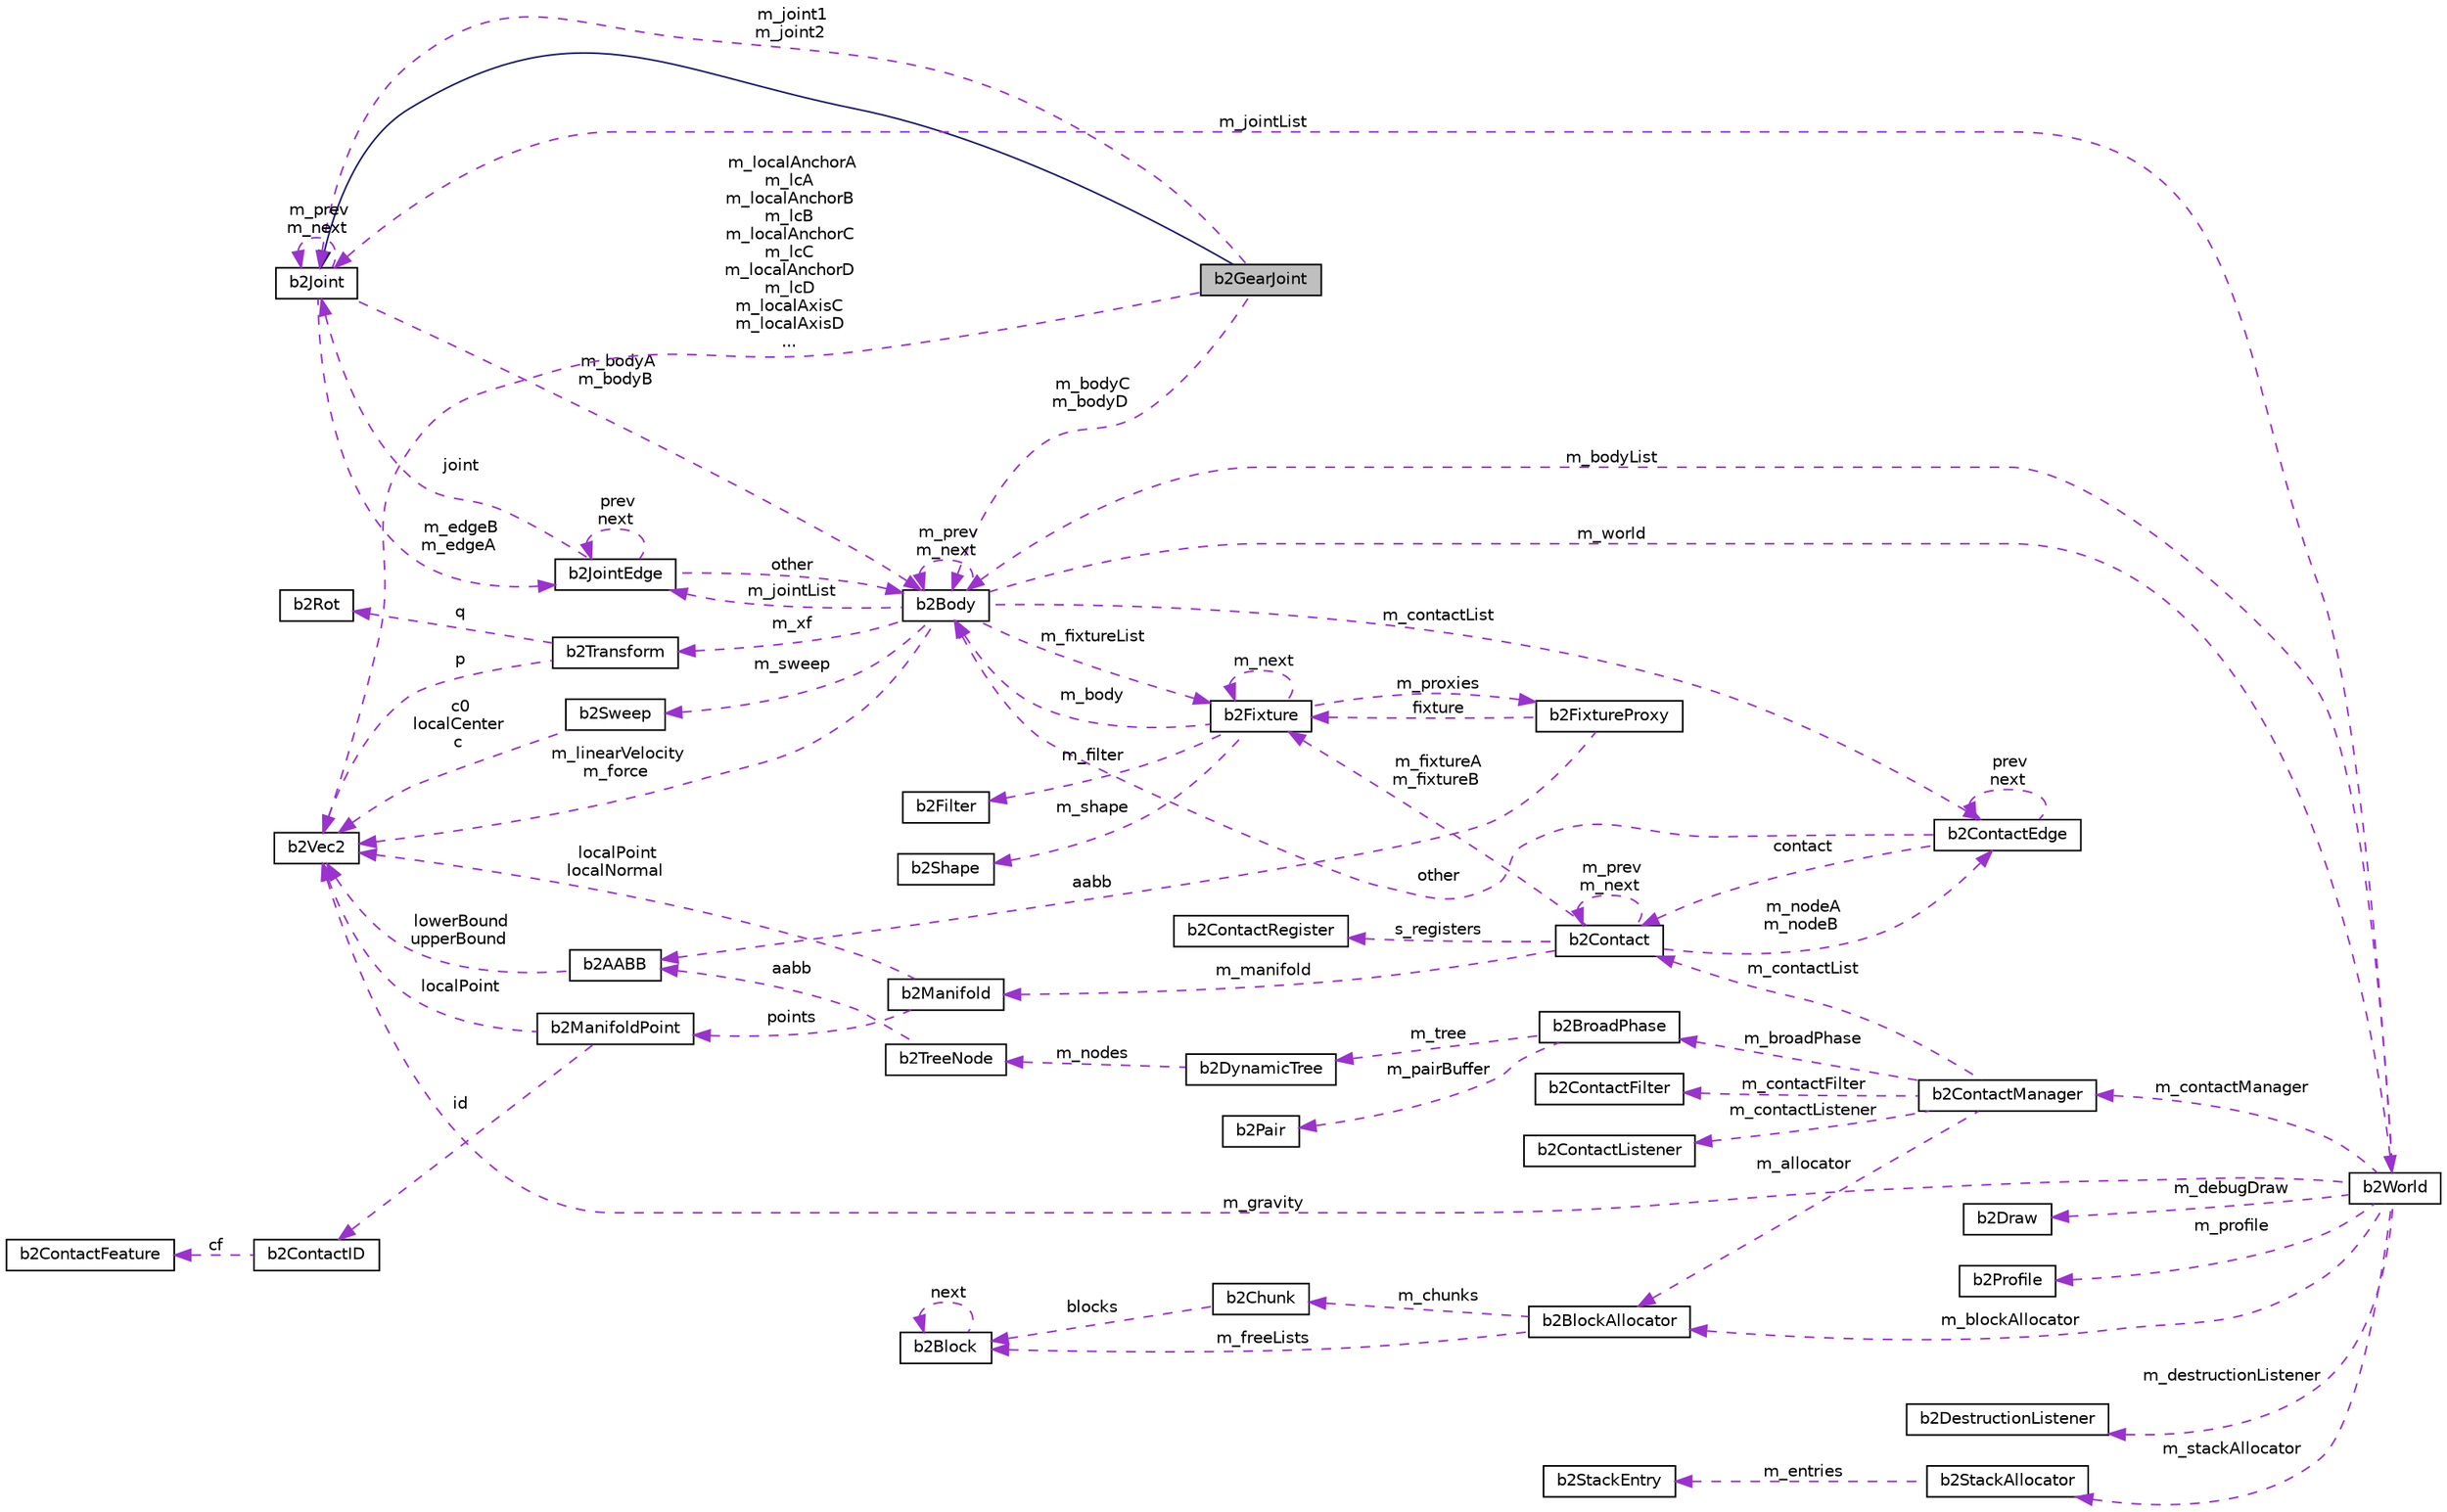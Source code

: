 digraph "b2GearJoint"
{
  edge [fontname="Helvetica",fontsize="10",labelfontname="Helvetica",labelfontsize="10"];
  node [fontname="Helvetica",fontsize="10",shape=record];
  rankdir="LR";
  Node2 [label="b2GearJoint",height=0.2,width=0.4,color="black", fillcolor="grey75", style="filled", fontcolor="black"];
  Node3 -> Node2 [dir="back",color="midnightblue",fontsize="10",style="solid",fontname="Helvetica"];
  Node3 [label="b2Joint",height=0.2,width=0.4,color="black", fillcolor="white", style="filled",URL="$classb2Joint.html"];
  Node4 -> Node3 [dir="back",color="darkorchid3",fontsize="10",style="dashed",label=" m_bodyA\nm_bodyB" ,fontname="Helvetica"];
  Node4 [label="b2Body",height=0.2,width=0.4,color="black", fillcolor="white", style="filled",URL="$classb2Body.html",tooltip="A rigid body. These are created via b2World::CreateBody. "];
  Node4 -> Node4 [dir="back",color="darkorchid3",fontsize="10",style="dashed",label=" m_prev\nm_next" ,fontname="Helvetica"];
  Node5 -> Node4 [dir="back",color="darkorchid3",fontsize="10",style="dashed",label=" m_jointList" ,fontname="Helvetica"];
  Node5 [label="b2JointEdge",height=0.2,width=0.4,color="black", fillcolor="white", style="filled",URL="$structb2JointEdge.html"];
  Node4 -> Node5 [dir="back",color="darkorchid3",fontsize="10",style="dashed",label=" other" ,fontname="Helvetica"];
  Node5 -> Node5 [dir="back",color="darkorchid3",fontsize="10",style="dashed",label=" prev\nnext" ,fontname="Helvetica"];
  Node3 -> Node5 [dir="back",color="darkorchid3",fontsize="10",style="dashed",label=" joint" ,fontname="Helvetica"];
  Node6 -> Node4 [dir="back",color="darkorchid3",fontsize="10",style="dashed",label=" m_linearVelocity\nm_force" ,fontname="Helvetica"];
  Node6 [label="b2Vec2",height=0.2,width=0.4,color="black", fillcolor="white", style="filled",URL="$structb2Vec2.html",tooltip="A 2D column vector. "];
  Node7 -> Node4 [dir="back",color="darkorchid3",fontsize="10",style="dashed",label=" m_sweep" ,fontname="Helvetica"];
  Node7 [label="b2Sweep",height=0.2,width=0.4,color="black", fillcolor="white", style="filled",URL="$structb2Sweep.html"];
  Node6 -> Node7 [dir="back",color="darkorchid3",fontsize="10",style="dashed",label=" c0\nlocalCenter\nc" ,fontname="Helvetica"];
  Node8 -> Node4 [dir="back",color="darkorchid3",fontsize="10",style="dashed",label=" m_xf" ,fontname="Helvetica"];
  Node8 [label="b2Transform",height=0.2,width=0.4,color="black", fillcolor="white", style="filled",URL="$structb2Transform.html"];
  Node6 -> Node8 [dir="back",color="darkorchid3",fontsize="10",style="dashed",label=" p" ,fontname="Helvetica"];
  Node9 -> Node8 [dir="back",color="darkorchid3",fontsize="10",style="dashed",label=" q" ,fontname="Helvetica"];
  Node9 [label="b2Rot",height=0.2,width=0.4,color="black", fillcolor="white", style="filled",URL="$structb2Rot.html",tooltip="Rotation. "];
  Node10 -> Node4 [dir="back",color="darkorchid3",fontsize="10",style="dashed",label=" m_contactList" ,fontname="Helvetica"];
  Node10 [label="b2ContactEdge",height=0.2,width=0.4,color="black", fillcolor="white", style="filled",URL="$structb2ContactEdge.html"];
  Node4 -> Node10 [dir="back",color="darkorchid3",fontsize="10",style="dashed",label=" other" ,fontname="Helvetica"];
  Node11 -> Node10 [dir="back",color="darkorchid3",fontsize="10",style="dashed",label=" contact" ,fontname="Helvetica"];
  Node11 [label="b2Contact",height=0.2,width=0.4,color="black", fillcolor="white", style="filled",URL="$classb2Contact.html"];
  Node12 -> Node11 [dir="back",color="darkorchid3",fontsize="10",style="dashed",label=" s_registers" ,fontname="Helvetica"];
  Node12 [label="b2ContactRegister",height=0.2,width=0.4,color="black", fillcolor="white", style="filled",URL="$structb2ContactRegister.html"];
  Node11 -> Node11 [dir="back",color="darkorchid3",fontsize="10",style="dashed",label=" m_prev\nm_next" ,fontname="Helvetica"];
  Node13 -> Node11 [dir="back",color="darkorchid3",fontsize="10",style="dashed",label=" m_manifold" ,fontname="Helvetica"];
  Node13 [label="b2Manifold",height=0.2,width=0.4,color="black", fillcolor="white", style="filled",URL="$structb2Manifold.html"];
  Node6 -> Node13 [dir="back",color="darkorchid3",fontsize="10",style="dashed",label=" localPoint\nlocalNormal" ,fontname="Helvetica"];
  Node14 -> Node13 [dir="back",color="darkorchid3",fontsize="10",style="dashed",label=" points" ,fontname="Helvetica"];
  Node14 [label="b2ManifoldPoint",height=0.2,width=0.4,color="black", fillcolor="white", style="filled",URL="$structb2ManifoldPoint.html"];
  Node6 -> Node14 [dir="back",color="darkorchid3",fontsize="10",style="dashed",label=" localPoint" ,fontname="Helvetica"];
  Node15 -> Node14 [dir="back",color="darkorchid3",fontsize="10",style="dashed",label=" id" ,fontname="Helvetica"];
  Node15 [label="b2ContactID",height=0.2,width=0.4,color="black", fillcolor="white", style="filled",URL="$unionb2ContactID.html",tooltip="Contact ids to facilitate warm starting. "];
  Node16 -> Node15 [dir="back",color="darkorchid3",fontsize="10",style="dashed",label=" cf" ,fontname="Helvetica"];
  Node16 [label="b2ContactFeature",height=0.2,width=0.4,color="black", fillcolor="white", style="filled",URL="$structb2ContactFeature.html"];
  Node17 -> Node11 [dir="back",color="darkorchid3",fontsize="10",style="dashed",label=" m_fixtureA\nm_fixtureB" ,fontname="Helvetica"];
  Node17 [label="b2Fixture",height=0.2,width=0.4,color="black", fillcolor="white", style="filled",URL="$classb2Fixture.html"];
  Node4 -> Node17 [dir="back",color="darkorchid3",fontsize="10",style="dashed",label=" m_body" ,fontname="Helvetica"];
  Node18 -> Node17 [dir="back",color="darkorchid3",fontsize="10",style="dashed",label=" m_proxies" ,fontname="Helvetica"];
  Node18 [label="b2FixtureProxy",height=0.2,width=0.4,color="black", fillcolor="white", style="filled",URL="$structb2FixtureProxy.html",tooltip="This proxy is used internally to connect fixtures to the broad-phase. "];
  Node19 -> Node18 [dir="back",color="darkorchid3",fontsize="10",style="dashed",label=" aabb" ,fontname="Helvetica"];
  Node19 [label="b2AABB",height=0.2,width=0.4,color="black", fillcolor="white", style="filled",URL="$structb2AABB.html",tooltip="An axis aligned bounding box. "];
  Node6 -> Node19 [dir="back",color="darkorchid3",fontsize="10",style="dashed",label=" lowerBound\nupperBound" ,fontname="Helvetica"];
  Node17 -> Node18 [dir="back",color="darkorchid3",fontsize="10",style="dashed",label=" fixture" ,fontname="Helvetica"];
  Node20 -> Node17 [dir="back",color="darkorchid3",fontsize="10",style="dashed",label=" m_shape" ,fontname="Helvetica"];
  Node20 [label="b2Shape",height=0.2,width=0.4,color="black", fillcolor="white", style="filled",URL="$classb2Shape.html"];
  Node21 -> Node17 [dir="back",color="darkorchid3",fontsize="10",style="dashed",label=" m_filter" ,fontname="Helvetica"];
  Node21 [label="b2Filter",height=0.2,width=0.4,color="black", fillcolor="white", style="filled",URL="$structb2Filter.html",tooltip="This holds contact filtering data. "];
  Node17 -> Node17 [dir="back",color="darkorchid3",fontsize="10",style="dashed",label=" m_next" ,fontname="Helvetica"];
  Node10 -> Node11 [dir="back",color="darkorchid3",fontsize="10",style="dashed",label=" m_nodeA\nm_nodeB" ,fontname="Helvetica"];
  Node10 -> Node10 [dir="back",color="darkorchid3",fontsize="10",style="dashed",label=" prev\nnext" ,fontname="Helvetica"];
  Node17 -> Node4 [dir="back",color="darkorchid3",fontsize="10",style="dashed",label=" m_fixtureList" ,fontname="Helvetica"];
  Node22 -> Node4 [dir="back",color="darkorchid3",fontsize="10",style="dashed",label=" m_world" ,fontname="Helvetica"];
  Node22 [label="b2World",height=0.2,width=0.4,color="black", fillcolor="white", style="filled",URL="$classb2World.html"];
  Node4 -> Node22 [dir="back",color="darkorchid3",fontsize="10",style="dashed",label=" m_bodyList" ,fontname="Helvetica"];
  Node23 -> Node22 [dir="back",color="darkorchid3",fontsize="10",style="dashed",label=" m_debugDraw" ,fontname="Helvetica"];
  Node23 [label="b2Draw",height=0.2,width=0.4,color="black", fillcolor="white", style="filled",URL="$classb2Draw.html"];
  Node6 -> Node22 [dir="back",color="darkorchid3",fontsize="10",style="dashed",label=" m_gravity" ,fontname="Helvetica"];
  Node24 -> Node22 [dir="back",color="darkorchid3",fontsize="10",style="dashed",label=" m_profile" ,fontname="Helvetica"];
  Node24 [label="b2Profile",height=0.2,width=0.4,color="black", fillcolor="white", style="filled",URL="$structb2Profile.html",tooltip="Profiling data. Times are in milliseconds. "];
  Node25 -> Node22 [dir="back",color="darkorchid3",fontsize="10",style="dashed",label=" m_blockAllocator" ,fontname="Helvetica"];
  Node25 [label="b2BlockAllocator",height=0.2,width=0.4,color="black", fillcolor="white", style="filled",URL="$classb2BlockAllocator.html"];
  Node26 -> Node25 [dir="back",color="darkorchid3",fontsize="10",style="dashed",label=" m_freeLists" ,fontname="Helvetica"];
  Node26 [label="b2Block",height=0.2,width=0.4,color="black", fillcolor="white", style="filled",URL="$structb2Block.html"];
  Node26 -> Node26 [dir="back",color="darkorchid3",fontsize="10",style="dashed",label=" next" ,fontname="Helvetica"];
  Node27 -> Node25 [dir="back",color="darkorchid3",fontsize="10",style="dashed",label=" m_chunks" ,fontname="Helvetica"];
  Node27 [label="b2Chunk",height=0.2,width=0.4,color="black", fillcolor="white", style="filled",URL="$structb2Chunk.html"];
  Node26 -> Node27 [dir="back",color="darkorchid3",fontsize="10",style="dashed",label=" blocks" ,fontname="Helvetica"];
  Node28 -> Node22 [dir="back",color="darkorchid3",fontsize="10",style="dashed",label=" m_destructionListener" ,fontname="Helvetica"];
  Node28 [label="b2DestructionListener",height=0.2,width=0.4,color="black", fillcolor="white", style="filled",URL="$classb2DestructionListener.html"];
  Node29 -> Node22 [dir="back",color="darkorchid3",fontsize="10",style="dashed",label=" m_contactManager" ,fontname="Helvetica"];
  Node29 [label="b2ContactManager",height=0.2,width=0.4,color="black", fillcolor="white", style="filled",URL="$classb2ContactManager.html"];
  Node25 -> Node29 [dir="back",color="darkorchid3",fontsize="10",style="dashed",label=" m_allocator" ,fontname="Helvetica"];
  Node11 -> Node29 [dir="back",color="darkorchid3",fontsize="10",style="dashed",label=" m_contactList" ,fontname="Helvetica"];
  Node30 -> Node29 [dir="back",color="darkorchid3",fontsize="10",style="dashed",label=" m_broadPhase" ,fontname="Helvetica"];
  Node30 [label="b2BroadPhase",height=0.2,width=0.4,color="black", fillcolor="white", style="filled",URL="$classb2BroadPhase.html"];
  Node31 -> Node30 [dir="back",color="darkorchid3",fontsize="10",style="dashed",label=" m_pairBuffer" ,fontname="Helvetica"];
  Node31 [label="b2Pair",height=0.2,width=0.4,color="black", fillcolor="white", style="filled",URL="$structb2Pair.html"];
  Node32 -> Node30 [dir="back",color="darkorchid3",fontsize="10",style="dashed",label=" m_tree" ,fontname="Helvetica"];
  Node32 [label="b2DynamicTree",height=0.2,width=0.4,color="black", fillcolor="white", style="filled",URL="$classb2DynamicTree.html"];
  Node33 -> Node32 [dir="back",color="darkorchid3",fontsize="10",style="dashed",label=" m_nodes" ,fontname="Helvetica"];
  Node33 [label="b2TreeNode",height=0.2,width=0.4,color="black", fillcolor="white", style="filled",URL="$structb2TreeNode.html",tooltip="A node in the dynamic tree. The client does not interact with this directly. "];
  Node19 -> Node33 [dir="back",color="darkorchid3",fontsize="10",style="dashed",label=" aabb" ,fontname="Helvetica"];
  Node34 -> Node29 [dir="back",color="darkorchid3",fontsize="10",style="dashed",label=" m_contactFilter" ,fontname="Helvetica"];
  Node34 [label="b2ContactFilter",height=0.2,width=0.4,color="black", fillcolor="white", style="filled",URL="$classb2ContactFilter.html"];
  Node35 -> Node29 [dir="back",color="darkorchid3",fontsize="10",style="dashed",label=" m_contactListener" ,fontname="Helvetica"];
  Node35 [label="b2ContactListener",height=0.2,width=0.4,color="black", fillcolor="white", style="filled",URL="$classb2ContactListener.html"];
  Node36 -> Node22 [dir="back",color="darkorchid3",fontsize="10",style="dashed",label=" m_stackAllocator" ,fontname="Helvetica"];
  Node36 [label="b2StackAllocator",height=0.2,width=0.4,color="black", fillcolor="white", style="filled",URL="$classb2StackAllocator.html"];
  Node37 -> Node36 [dir="back",color="darkorchid3",fontsize="10",style="dashed",label=" m_entries" ,fontname="Helvetica"];
  Node37 [label="b2StackEntry",height=0.2,width=0.4,color="black", fillcolor="white", style="filled",URL="$structb2StackEntry.html"];
  Node3 -> Node22 [dir="back",color="darkorchid3",fontsize="10",style="dashed",label=" m_jointList" ,fontname="Helvetica"];
  Node5 -> Node3 [dir="back",color="darkorchid3",fontsize="10",style="dashed",label=" m_edgeB\nm_edgeA" ,fontname="Helvetica"];
  Node3 -> Node3 [dir="back",color="darkorchid3",fontsize="10",style="dashed",label=" m_prev\nm_next" ,fontname="Helvetica"];
  Node4 -> Node2 [dir="back",color="darkorchid3",fontsize="10",style="dashed",label=" m_bodyC\nm_bodyD" ,fontname="Helvetica"];
  Node6 -> Node2 [dir="back",color="darkorchid3",fontsize="10",style="dashed",label=" m_localAnchorA\nm_lcA\nm_localAnchorB\nm_lcB\nm_localAnchorC\nm_lcC\nm_localAnchorD\nm_lcD\nm_localAxisC\nm_localAxisD\n..." ,fontname="Helvetica"];
  Node3 -> Node2 [dir="back",color="darkorchid3",fontsize="10",style="dashed",label=" m_joint1\nm_joint2" ,fontname="Helvetica"];
}
